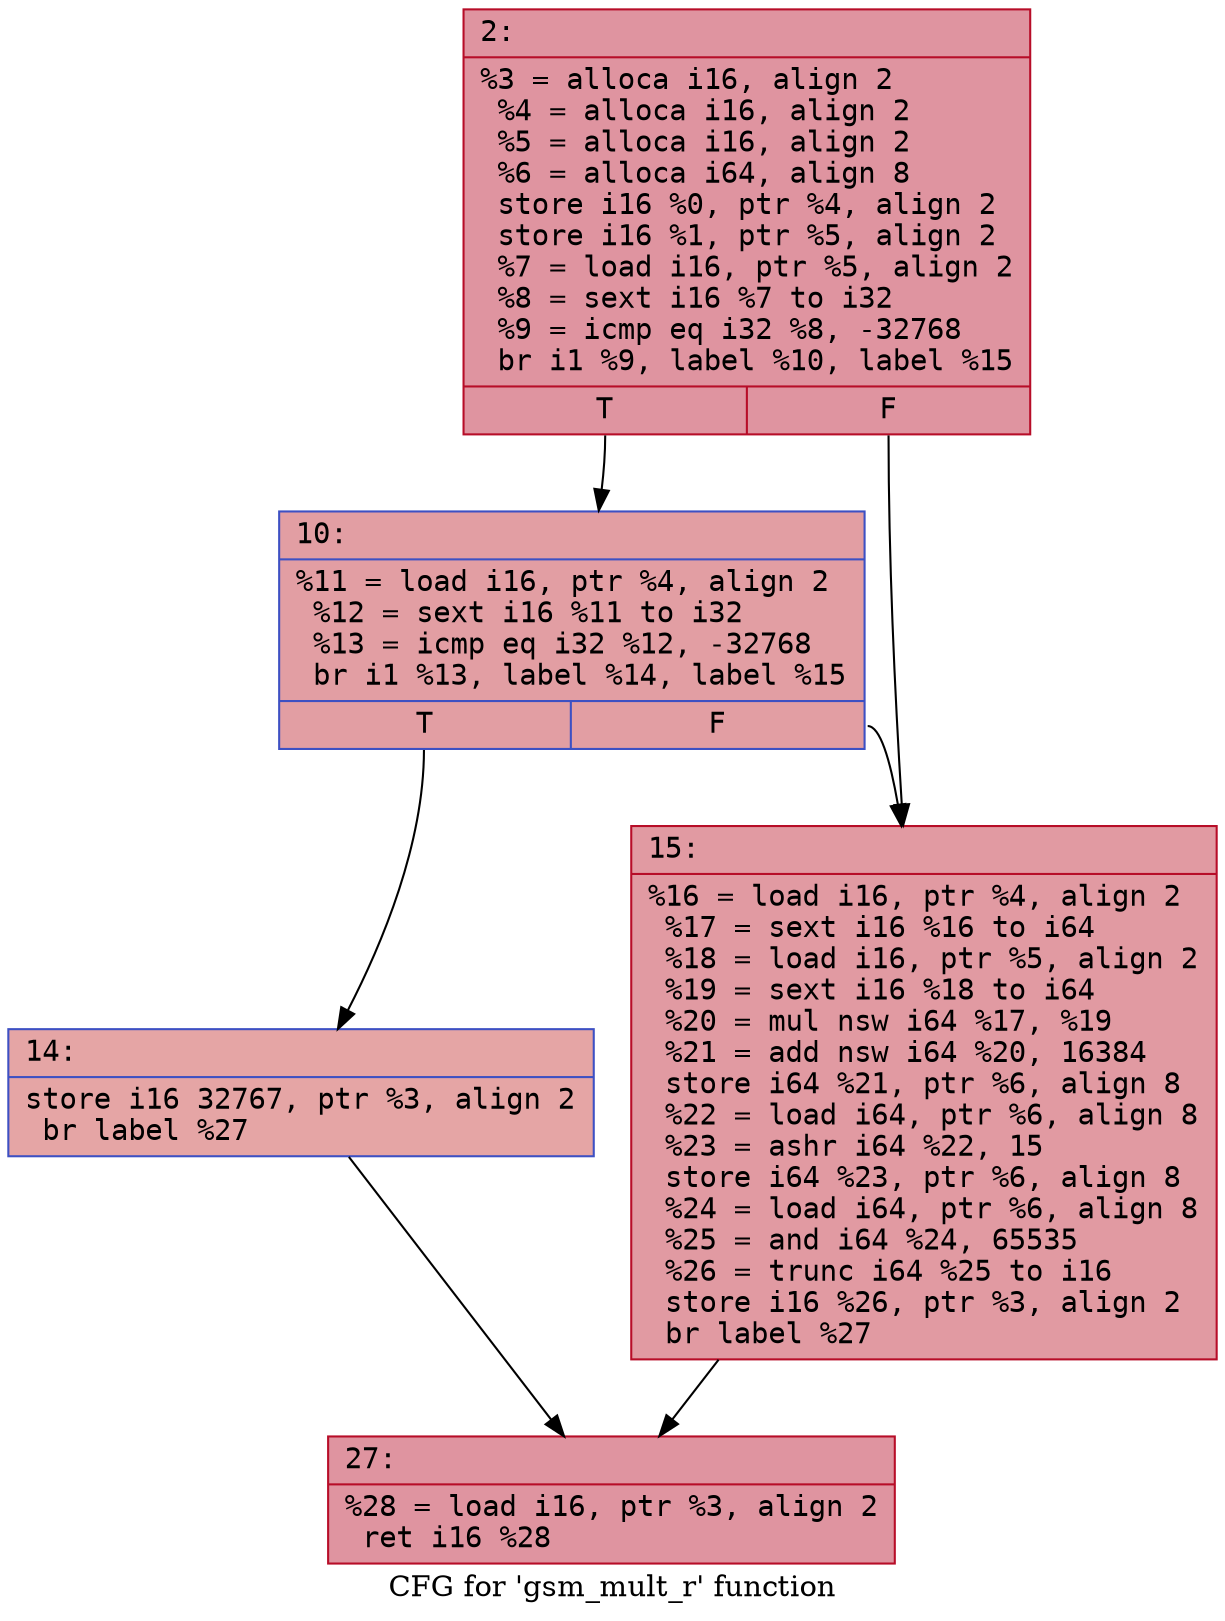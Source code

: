 digraph "CFG for 'gsm_mult_r' function" {
	label="CFG for 'gsm_mult_r' function";

	Node0x60000085d090 [shape=record,color="#b70d28ff", style=filled, fillcolor="#b70d2870" fontname="Courier",label="{2:\l|  %3 = alloca i16, align 2\l  %4 = alloca i16, align 2\l  %5 = alloca i16, align 2\l  %6 = alloca i64, align 8\l  store i16 %0, ptr %4, align 2\l  store i16 %1, ptr %5, align 2\l  %7 = load i16, ptr %5, align 2\l  %8 = sext i16 %7 to i32\l  %9 = icmp eq i32 %8, -32768\l  br i1 %9, label %10, label %15\l|{<s0>T|<s1>F}}"];
	Node0x60000085d090:s0 -> Node0x60000085d0e0[tooltip="2 -> 10\nProbability 50.00%" ];
	Node0x60000085d090:s1 -> Node0x60000085d180[tooltip="2 -> 15\nProbability 50.00%" ];
	Node0x60000085d0e0 [shape=record,color="#3d50c3ff", style=filled, fillcolor="#be242e70" fontname="Courier",label="{10:\l|  %11 = load i16, ptr %4, align 2\l  %12 = sext i16 %11 to i32\l  %13 = icmp eq i32 %12, -32768\l  br i1 %13, label %14, label %15\l|{<s0>T|<s1>F}}"];
	Node0x60000085d0e0:s0 -> Node0x60000085d130[tooltip="10 -> 14\nProbability 50.00%" ];
	Node0x60000085d0e0:s1 -> Node0x60000085d180[tooltip="10 -> 15\nProbability 50.00%" ];
	Node0x60000085d130 [shape=record,color="#3d50c3ff", style=filled, fillcolor="#c5333470" fontname="Courier",label="{14:\l|  store i16 32767, ptr %3, align 2\l  br label %27\l}"];
	Node0x60000085d130 -> Node0x60000085d1d0[tooltip="14 -> 27\nProbability 100.00%" ];
	Node0x60000085d180 [shape=record,color="#b70d28ff", style=filled, fillcolor="#bb1b2c70" fontname="Courier",label="{15:\l|  %16 = load i16, ptr %4, align 2\l  %17 = sext i16 %16 to i64\l  %18 = load i16, ptr %5, align 2\l  %19 = sext i16 %18 to i64\l  %20 = mul nsw i64 %17, %19\l  %21 = add nsw i64 %20, 16384\l  store i64 %21, ptr %6, align 8\l  %22 = load i64, ptr %6, align 8\l  %23 = ashr i64 %22, 15\l  store i64 %23, ptr %6, align 8\l  %24 = load i64, ptr %6, align 8\l  %25 = and i64 %24, 65535\l  %26 = trunc i64 %25 to i16\l  store i16 %26, ptr %3, align 2\l  br label %27\l}"];
	Node0x60000085d180 -> Node0x60000085d1d0[tooltip="15 -> 27\nProbability 100.00%" ];
	Node0x60000085d1d0 [shape=record,color="#b70d28ff", style=filled, fillcolor="#b70d2870" fontname="Courier",label="{27:\l|  %28 = load i16, ptr %3, align 2\l  ret i16 %28\l}"];
}
